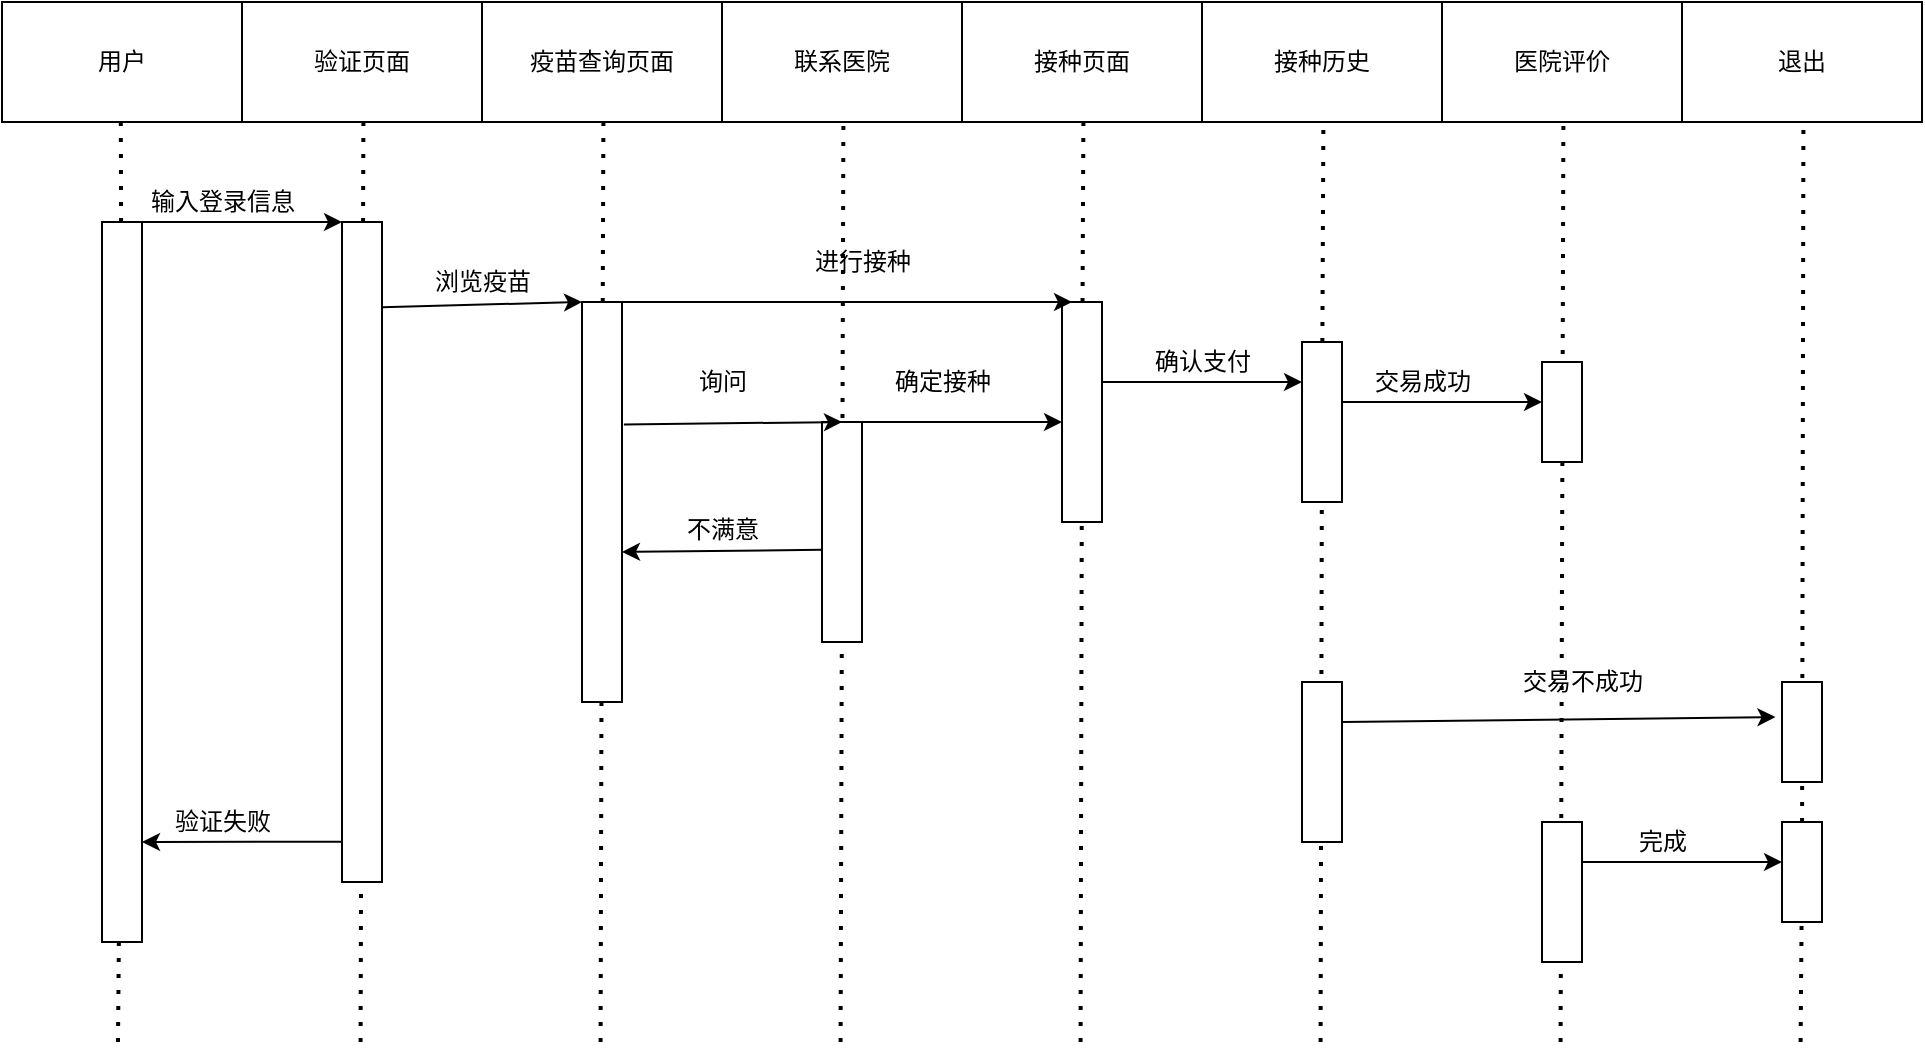 <mxfile version="18.0.5" type="github">
  <diagram id="9tDidtBLhg1NTZ1sLYJc" name="第 1 页">
    <mxGraphModel dx="1148" dy="691" grid="1" gridSize="10" guides="1" tooltips="1" connect="1" arrows="1" fold="1" page="1" pageScale="1" pageWidth="827" pageHeight="1169" math="0" shadow="0">
      <root>
        <mxCell id="0" />
        <mxCell id="1" parent="0" />
        <mxCell id="BcDUIqxUqY9zl_xD4gB7-1" value="用户" style="rounded=0;whiteSpace=wrap;html=1;" vertex="1" parent="1">
          <mxGeometry x="110" y="110" width="120" height="60" as="geometry" />
        </mxCell>
        <mxCell id="BcDUIqxUqY9zl_xD4gB7-2" value="验证页面" style="rounded=0;whiteSpace=wrap;html=1;" vertex="1" parent="1">
          <mxGeometry x="230" y="110" width="120" height="60" as="geometry" />
        </mxCell>
        <mxCell id="BcDUIqxUqY9zl_xD4gB7-3" value="疫苗查询页面" style="rounded=0;whiteSpace=wrap;html=1;" vertex="1" parent="1">
          <mxGeometry x="350" y="110" width="120" height="60" as="geometry" />
        </mxCell>
        <mxCell id="BcDUIqxUqY9zl_xD4gB7-7" value="联系医院" style="rounded=0;whiteSpace=wrap;html=1;" vertex="1" parent="1">
          <mxGeometry x="470" y="110" width="120" height="60" as="geometry" />
        </mxCell>
        <mxCell id="BcDUIqxUqY9zl_xD4gB7-8" value="接种页面" style="rounded=0;whiteSpace=wrap;html=1;" vertex="1" parent="1">
          <mxGeometry x="590" y="110" width="120" height="60" as="geometry" />
        </mxCell>
        <mxCell id="BcDUIqxUqY9zl_xD4gB7-9" value="接种历史" style="rounded=0;whiteSpace=wrap;html=1;" vertex="1" parent="1">
          <mxGeometry x="710" y="110" width="120" height="60" as="geometry" />
        </mxCell>
        <mxCell id="BcDUIqxUqY9zl_xD4gB7-10" value="医院评价" style="rounded=0;whiteSpace=wrap;html=1;" vertex="1" parent="1">
          <mxGeometry x="830" y="110" width="120" height="60" as="geometry" />
        </mxCell>
        <mxCell id="BcDUIqxUqY9zl_xD4gB7-11" value="退出" style="rounded=0;whiteSpace=wrap;html=1;" vertex="1" parent="1">
          <mxGeometry x="950" y="110" width="120" height="60" as="geometry" />
        </mxCell>
        <mxCell id="BcDUIqxUqY9zl_xD4gB7-12" value="" style="endArrow=none;dashed=1;html=1;dashPattern=1 3;strokeWidth=2;rounded=0;startArrow=none;" edge="1" parent="1" source="BcDUIqxUqY9zl_xD4gB7-20">
          <mxGeometry width="50" height="50" relative="1" as="geometry">
            <mxPoint x="168" y="630" as="sourcePoint" />
            <mxPoint x="169.41" y="170" as="targetPoint" />
          </mxGeometry>
        </mxCell>
        <mxCell id="BcDUIqxUqY9zl_xD4gB7-13" value="" style="endArrow=none;dashed=1;html=1;dashPattern=1 3;strokeWidth=2;rounded=0;startArrow=none;" edge="1" parent="1" source="BcDUIqxUqY9zl_xD4gB7-24">
          <mxGeometry width="50" height="50" relative="1" as="geometry">
            <mxPoint x="289.29" y="630" as="sourcePoint" />
            <mxPoint x="290.7" y="170" as="targetPoint" />
          </mxGeometry>
        </mxCell>
        <mxCell id="BcDUIqxUqY9zl_xD4gB7-14" value="" style="endArrow=none;dashed=1;html=1;dashPattern=1 3;strokeWidth=2;rounded=0;startArrow=none;" edge="1" parent="1" source="BcDUIqxUqY9zl_xD4gB7-32">
          <mxGeometry width="50" height="50" relative="1" as="geometry">
            <mxPoint x="409.29" y="630" as="sourcePoint" />
            <mxPoint x="410.7" y="170" as="targetPoint" />
          </mxGeometry>
        </mxCell>
        <mxCell id="BcDUIqxUqY9zl_xD4gB7-15" value="" style="endArrow=none;dashed=1;html=1;dashPattern=1 3;strokeWidth=2;rounded=0;" edge="1" parent="1">
          <mxGeometry width="50" height="50" relative="1" as="geometry">
            <mxPoint x="529.29" y="630" as="sourcePoint" />
            <mxPoint x="530.7" y="170" as="targetPoint" />
          </mxGeometry>
        </mxCell>
        <mxCell id="BcDUIqxUqY9zl_xD4gB7-16" value="" style="endArrow=none;dashed=1;html=1;dashPattern=1 3;strokeWidth=2;rounded=0;startArrow=none;" edge="1" parent="1" source="BcDUIqxUqY9zl_xD4gB7-37">
          <mxGeometry width="50" height="50" relative="1" as="geometry">
            <mxPoint x="649.29" y="630" as="sourcePoint" />
            <mxPoint x="650.7" y="170" as="targetPoint" />
          </mxGeometry>
        </mxCell>
        <mxCell id="BcDUIqxUqY9zl_xD4gB7-17" value="" style="endArrow=none;dashed=1;html=1;dashPattern=1 3;strokeWidth=2;rounded=0;startArrow=none;" edge="1" parent="1" source="BcDUIqxUqY9zl_xD4gB7-39">
          <mxGeometry width="50" height="50" relative="1" as="geometry">
            <mxPoint x="769.29" y="630" as="sourcePoint" />
            <mxPoint x="770.7" y="170" as="targetPoint" />
          </mxGeometry>
        </mxCell>
        <mxCell id="BcDUIqxUqY9zl_xD4gB7-18" value="" style="endArrow=none;dashed=1;html=1;dashPattern=1 3;strokeWidth=2;rounded=0;" edge="1" parent="1">
          <mxGeometry width="50" height="50" relative="1" as="geometry">
            <mxPoint x="889.29" y="630" as="sourcePoint" />
            <mxPoint x="890.7" y="170" as="targetPoint" />
          </mxGeometry>
        </mxCell>
        <mxCell id="BcDUIqxUqY9zl_xD4gB7-19" value="" style="endArrow=none;dashed=1;html=1;dashPattern=1 3;strokeWidth=2;rounded=0;startArrow=none;" edge="1" parent="1" source="BcDUIqxUqY9zl_xD4gB7-44">
          <mxGeometry width="50" height="50" relative="1" as="geometry">
            <mxPoint x="1009.3" y="630" as="sourcePoint" />
            <mxPoint x="1010.71" y="170" as="targetPoint" />
          </mxGeometry>
        </mxCell>
        <mxCell id="BcDUIqxUqY9zl_xD4gB7-20" value="" style="rounded=0;whiteSpace=wrap;html=1;" vertex="1" parent="1">
          <mxGeometry x="160" y="220" width="20" height="360" as="geometry" />
        </mxCell>
        <mxCell id="BcDUIqxUqY9zl_xD4gB7-21" value="" style="endArrow=none;dashed=1;html=1;dashPattern=1 3;strokeWidth=2;rounded=0;" edge="1" parent="1" target="BcDUIqxUqY9zl_xD4gB7-20">
          <mxGeometry width="50" height="50" relative="1" as="geometry">
            <mxPoint x="168" y="630" as="sourcePoint" />
            <mxPoint x="169.41" y="170" as="targetPoint" />
          </mxGeometry>
        </mxCell>
        <mxCell id="BcDUIqxUqY9zl_xD4gB7-22" value="" style="endArrow=classic;html=1;rounded=0;" edge="1" parent="1">
          <mxGeometry width="50" height="50" relative="1" as="geometry">
            <mxPoint x="170" y="220" as="sourcePoint" />
            <mxPoint x="280" y="220" as="targetPoint" />
          </mxGeometry>
        </mxCell>
        <mxCell id="BcDUIqxUqY9zl_xD4gB7-23" value="输入登录信息" style="text;html=1;align=center;verticalAlign=middle;resizable=0;points=[];autosize=1;strokeColor=none;fillColor=none;" vertex="1" parent="1">
          <mxGeometry x="175" y="200" width="90" height="20" as="geometry" />
        </mxCell>
        <mxCell id="BcDUIqxUqY9zl_xD4gB7-24" value="" style="rounded=0;whiteSpace=wrap;html=1;" vertex="1" parent="1">
          <mxGeometry x="280" y="220" width="20" height="330" as="geometry" />
        </mxCell>
        <mxCell id="BcDUIqxUqY9zl_xD4gB7-25" value="" style="endArrow=none;dashed=1;html=1;dashPattern=1 3;strokeWidth=2;rounded=0;" edge="1" parent="1" target="BcDUIqxUqY9zl_xD4gB7-24">
          <mxGeometry width="50" height="50" relative="1" as="geometry">
            <mxPoint x="289.29" y="630" as="sourcePoint" />
            <mxPoint x="290.7" y="170" as="targetPoint" />
          </mxGeometry>
        </mxCell>
        <mxCell id="BcDUIqxUqY9zl_xD4gB7-27" value="" style="endArrow=classic;html=1;rounded=0;exitX=0;exitY=0.939;exitDx=0;exitDy=0;exitPerimeter=0;" edge="1" parent="1" source="BcDUIqxUqY9zl_xD4gB7-24">
          <mxGeometry width="50" height="50" relative="1" as="geometry">
            <mxPoint x="230" y="440" as="sourcePoint" />
            <mxPoint x="180" y="530" as="targetPoint" />
          </mxGeometry>
        </mxCell>
        <mxCell id="BcDUIqxUqY9zl_xD4gB7-31" value="验证失败" style="text;html=1;align=center;verticalAlign=middle;resizable=0;points=[];autosize=1;strokeColor=none;fillColor=none;" vertex="1" parent="1">
          <mxGeometry x="190" y="510" width="60" height="20" as="geometry" />
        </mxCell>
        <mxCell id="BcDUIqxUqY9zl_xD4gB7-32" value="" style="rounded=0;whiteSpace=wrap;html=1;" vertex="1" parent="1">
          <mxGeometry x="400" y="260" width="20" height="200" as="geometry" />
        </mxCell>
        <mxCell id="BcDUIqxUqY9zl_xD4gB7-33" value="" style="endArrow=none;dashed=1;html=1;dashPattern=1 3;strokeWidth=2;rounded=0;" edge="1" parent="1" target="BcDUIqxUqY9zl_xD4gB7-32">
          <mxGeometry width="50" height="50" relative="1" as="geometry">
            <mxPoint x="409.29" y="630" as="sourcePoint" />
            <mxPoint x="410.7" y="170" as="targetPoint" />
          </mxGeometry>
        </mxCell>
        <mxCell id="BcDUIqxUqY9zl_xD4gB7-34" value="" style="endArrow=classic;html=1;rounded=0;entryX=0;entryY=0;entryDx=0;entryDy=0;exitX=1;exitY=0.129;exitDx=0;exitDy=0;exitPerimeter=0;" edge="1" parent="1" source="BcDUIqxUqY9zl_xD4gB7-24" target="BcDUIqxUqY9zl_xD4gB7-32">
          <mxGeometry width="50" height="50" relative="1" as="geometry">
            <mxPoint x="300" y="310" as="sourcePoint" />
            <mxPoint x="350" y="260" as="targetPoint" />
          </mxGeometry>
        </mxCell>
        <mxCell id="BcDUIqxUqY9zl_xD4gB7-35" value="浏览疫苗" style="text;html=1;align=center;verticalAlign=middle;resizable=0;points=[];autosize=1;strokeColor=none;fillColor=none;" vertex="1" parent="1">
          <mxGeometry x="320" y="240" width="60" height="20" as="geometry" />
        </mxCell>
        <mxCell id="BcDUIqxUqY9zl_xD4gB7-36" value="" style="rounded=0;whiteSpace=wrap;html=1;" vertex="1" parent="1">
          <mxGeometry x="520" y="320" width="20" height="110" as="geometry" />
        </mxCell>
        <mxCell id="BcDUIqxUqY9zl_xD4gB7-37" value="" style="rounded=0;whiteSpace=wrap;html=1;" vertex="1" parent="1">
          <mxGeometry x="640" y="260" width="20" height="110" as="geometry" />
        </mxCell>
        <mxCell id="BcDUIqxUqY9zl_xD4gB7-38" value="" style="endArrow=none;dashed=1;html=1;dashPattern=1 3;strokeWidth=2;rounded=0;" edge="1" parent="1" target="BcDUIqxUqY9zl_xD4gB7-37">
          <mxGeometry width="50" height="50" relative="1" as="geometry">
            <mxPoint x="649.29" y="630" as="sourcePoint" />
            <mxPoint x="650.7" y="170" as="targetPoint" />
          </mxGeometry>
        </mxCell>
        <mxCell id="BcDUIqxUqY9zl_xD4gB7-39" value="" style="rounded=0;whiteSpace=wrap;html=1;" vertex="1" parent="1">
          <mxGeometry x="760" y="280" width="20" height="80" as="geometry" />
        </mxCell>
        <mxCell id="BcDUIqxUqY9zl_xD4gB7-40" value="" style="endArrow=none;dashed=1;html=1;dashPattern=1 3;strokeWidth=2;rounded=0;" edge="1" parent="1" target="BcDUIqxUqY9zl_xD4gB7-39">
          <mxGeometry width="50" height="50" relative="1" as="geometry">
            <mxPoint x="769.29" y="630" as="sourcePoint" />
            <mxPoint x="770.7" y="170" as="targetPoint" />
          </mxGeometry>
        </mxCell>
        <mxCell id="BcDUIqxUqY9zl_xD4gB7-41" value="" style="rounded=0;whiteSpace=wrap;html=1;" vertex="1" parent="1">
          <mxGeometry x="760" y="450" width="20" height="80" as="geometry" />
        </mxCell>
        <mxCell id="BcDUIqxUqY9zl_xD4gB7-42" value="" style="rounded=0;whiteSpace=wrap;html=1;" vertex="1" parent="1">
          <mxGeometry x="880" y="290" width="20" height="50" as="geometry" />
        </mxCell>
        <mxCell id="BcDUIqxUqY9zl_xD4gB7-43" value="" style="rounded=0;whiteSpace=wrap;html=1;" vertex="1" parent="1">
          <mxGeometry x="1000" y="450" width="20" height="50" as="geometry" />
        </mxCell>
        <mxCell id="BcDUIqxUqY9zl_xD4gB7-44" value="" style="rounded=0;whiteSpace=wrap;html=1;" vertex="1" parent="1">
          <mxGeometry x="1000" y="520" width="20" height="50" as="geometry" />
        </mxCell>
        <mxCell id="BcDUIqxUqY9zl_xD4gB7-45" value="" style="endArrow=none;dashed=1;html=1;dashPattern=1 3;strokeWidth=2;rounded=0;" edge="1" parent="1" target="BcDUIqxUqY9zl_xD4gB7-44">
          <mxGeometry width="50" height="50" relative="1" as="geometry">
            <mxPoint x="1009.3" y="630" as="sourcePoint" />
            <mxPoint x="1010.71" y="170" as="targetPoint" />
          </mxGeometry>
        </mxCell>
        <mxCell id="BcDUIqxUqY9zl_xD4gB7-46" value="" style="rounded=0;whiteSpace=wrap;html=1;" vertex="1" parent="1">
          <mxGeometry x="880" y="520" width="20" height="70" as="geometry" />
        </mxCell>
        <mxCell id="BcDUIqxUqY9zl_xD4gB7-47" value="" style="endArrow=classic;html=1;rounded=0;entryX=0.5;entryY=0;entryDx=0;entryDy=0;exitX=1.047;exitY=0.306;exitDx=0;exitDy=0;exitPerimeter=0;" edge="1" parent="1" source="BcDUIqxUqY9zl_xD4gB7-32" target="BcDUIqxUqY9zl_xD4gB7-36">
          <mxGeometry width="50" height="50" relative="1" as="geometry">
            <mxPoint x="410" y="360" as="sourcePoint" />
            <mxPoint x="460" y="310" as="targetPoint" />
          </mxGeometry>
        </mxCell>
        <mxCell id="BcDUIqxUqY9zl_xD4gB7-48" value="询问" style="text;html=1;align=center;verticalAlign=middle;resizable=0;points=[];autosize=1;strokeColor=none;fillColor=none;" vertex="1" parent="1">
          <mxGeometry x="450" y="290" width="40" height="20" as="geometry" />
        </mxCell>
        <mxCell id="BcDUIqxUqY9zl_xD4gB7-49" value="" style="endArrow=classic;html=1;rounded=0;entryX=1;entryY=0.75;entryDx=0;entryDy=0;exitX=-0.003;exitY=0.581;exitDx=0;exitDy=0;exitPerimeter=0;" edge="1" parent="1" source="BcDUIqxUqY9zl_xD4gB7-36">
          <mxGeometry width="50" height="50" relative="1" as="geometry">
            <mxPoint x="530" y="385" as="sourcePoint" />
            <mxPoint x="420" y="385" as="targetPoint" />
          </mxGeometry>
        </mxCell>
        <mxCell id="BcDUIqxUqY9zl_xD4gB7-50" value="不满意" style="text;html=1;align=center;verticalAlign=middle;resizable=0;points=[];autosize=1;strokeColor=none;fillColor=none;" vertex="1" parent="1">
          <mxGeometry x="445" y="364" width="50" height="20" as="geometry" />
        </mxCell>
        <mxCell id="BcDUIqxUqY9zl_xD4gB7-51" value="" style="endArrow=classic;html=1;rounded=0;entryX=0.25;entryY=0;entryDx=0;entryDy=0;" edge="1" parent="1" target="BcDUIqxUqY9zl_xD4gB7-37">
          <mxGeometry width="50" height="50" relative="1" as="geometry">
            <mxPoint x="420" y="260" as="sourcePoint" />
            <mxPoint x="470" y="210" as="targetPoint" />
          </mxGeometry>
        </mxCell>
        <mxCell id="BcDUIqxUqY9zl_xD4gB7-52" value="进行接种" style="text;html=1;align=center;verticalAlign=middle;resizable=0;points=[];autosize=1;strokeColor=none;fillColor=none;" vertex="1" parent="1">
          <mxGeometry x="510" y="230" width="60" height="20" as="geometry" />
        </mxCell>
        <mxCell id="BcDUIqxUqY9zl_xD4gB7-53" value="" style="endArrow=classic;html=1;rounded=0;" edge="1" parent="1">
          <mxGeometry width="50" height="50" relative="1" as="geometry">
            <mxPoint x="540" y="320" as="sourcePoint" />
            <mxPoint x="640" y="320" as="targetPoint" />
          </mxGeometry>
        </mxCell>
        <mxCell id="BcDUIqxUqY9zl_xD4gB7-54" value="确定接种" style="text;html=1;align=center;verticalAlign=middle;resizable=0;points=[];autosize=1;strokeColor=none;fillColor=none;" vertex="1" parent="1">
          <mxGeometry x="550" y="290" width="60" height="20" as="geometry" />
        </mxCell>
        <mxCell id="BcDUIqxUqY9zl_xD4gB7-55" value="" style="endArrow=classic;html=1;rounded=0;entryX=0;entryY=0.25;entryDx=0;entryDy=0;" edge="1" parent="1" target="BcDUIqxUqY9zl_xD4gB7-39">
          <mxGeometry width="50" height="50" relative="1" as="geometry">
            <mxPoint x="660" y="300" as="sourcePoint" />
            <mxPoint x="710" y="250" as="targetPoint" />
          </mxGeometry>
        </mxCell>
        <mxCell id="BcDUIqxUqY9zl_xD4gB7-56" value="确认支付" style="text;html=1;align=center;verticalAlign=middle;resizable=0;points=[];autosize=1;strokeColor=none;fillColor=none;" vertex="1" parent="1">
          <mxGeometry x="680" y="280" width="60" height="20" as="geometry" />
        </mxCell>
        <mxCell id="BcDUIqxUqY9zl_xD4gB7-57" value="" style="endArrow=classic;html=1;rounded=0;entryX=0;entryY=0.4;entryDx=0;entryDy=0;entryPerimeter=0;" edge="1" parent="1" target="BcDUIqxUqY9zl_xD4gB7-42">
          <mxGeometry width="50" height="50" relative="1" as="geometry">
            <mxPoint x="780" y="310" as="sourcePoint" />
            <mxPoint x="830" y="260" as="targetPoint" />
          </mxGeometry>
        </mxCell>
        <mxCell id="BcDUIqxUqY9zl_xD4gB7-59" value="交易成功" style="text;html=1;align=center;verticalAlign=middle;resizable=0;points=[];autosize=1;strokeColor=none;fillColor=none;" vertex="1" parent="1">
          <mxGeometry x="790" y="290" width="60" height="20" as="geometry" />
        </mxCell>
        <mxCell id="BcDUIqxUqY9zl_xD4gB7-60" value="" style="endArrow=classic;html=1;rounded=0;entryX=-0.163;entryY=0.35;entryDx=0;entryDy=0;entryPerimeter=0;" edge="1" parent="1" target="BcDUIqxUqY9zl_xD4gB7-43">
          <mxGeometry width="50" height="50" relative="1" as="geometry">
            <mxPoint x="780" y="470" as="sourcePoint" />
            <mxPoint x="830" y="420" as="targetPoint" />
          </mxGeometry>
        </mxCell>
        <mxCell id="BcDUIqxUqY9zl_xD4gB7-61" value="交易不成功" style="text;html=1;align=center;verticalAlign=middle;resizable=0;points=[];autosize=1;strokeColor=none;fillColor=none;" vertex="1" parent="1">
          <mxGeometry x="860" y="440" width="80" height="20" as="geometry" />
        </mxCell>
        <mxCell id="BcDUIqxUqY9zl_xD4gB7-62" value="" style="endArrow=classic;html=1;rounded=0;entryX=0;entryY=0.4;entryDx=0;entryDy=0;entryPerimeter=0;" edge="1" parent="1" target="BcDUIqxUqY9zl_xD4gB7-44">
          <mxGeometry width="50" height="50" relative="1" as="geometry">
            <mxPoint x="900" y="540" as="sourcePoint" />
            <mxPoint x="950" y="490" as="targetPoint" />
          </mxGeometry>
        </mxCell>
        <mxCell id="BcDUIqxUqY9zl_xD4gB7-63" value="完成" style="text;html=1;align=center;verticalAlign=middle;resizable=0;points=[];autosize=1;strokeColor=none;fillColor=none;" vertex="1" parent="1">
          <mxGeometry x="920" y="520" width="40" height="20" as="geometry" />
        </mxCell>
      </root>
    </mxGraphModel>
  </diagram>
</mxfile>
